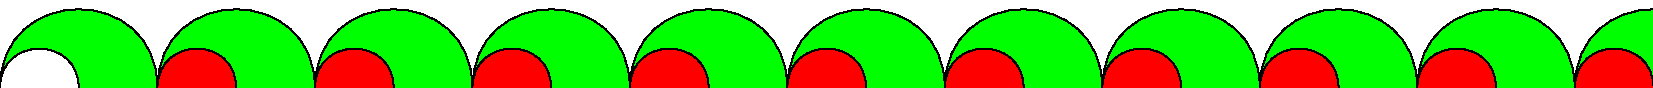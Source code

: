 
vardef teardrop(expr idx)(suffix guides)(suffix dirs) :=
        guides[idx+0]{dirs0}
      ..guides[idx+2]{dirs1}
      ..guides[idx+1]{dirs2}
      ..guides[idx+0]{dirs3}
      --cycle
enddef;


vardef teardrop_x(expr idx)(suffix guides)(expr m) :=
        guides[idx+0]{   m*guides[idx+0]}
      ..guides[idx+2]{-1*m*guides[idx+2]}
      ..guides[idx+1]{   m*guides[idx+1]}
      ..guides[idx+0]{-1*m*guides[idx+0]}
      --cycle
enddef;

%(
beginfig(0);
   n := 19;
   pair d[], e[];
   d0 = d2 = up;
   d1 = d3 = down;
   e0 = e2 = down;
   e1 = e3 = up;

   z0 = (0,0);

   (1cm,0)
   for i:=0upto 2*(n+1):
      = z[i+1]-z[i]
   endfor;

   path p[];
   for i:=0upto n:
      p[2*i  ] = teardrop(2*i  ,z,d); fill(p[2*i  ]) withcolor green; draw(p[2*i  ]);
      p[2*i+1] = teardrop(2*i+1,z,e); fill(p[2*i+1]) withcolor red;   draw(p[2*i+1]);
   endfor;
endfig;
%)
%(
beginfig(1);
   n := 36;

   pair spoke;
   spoke = (10cm,0);

   for i:=0upto 2*n+4:
      z[i] = spoke rotated (i*10);
   endfor;

   path p[];
   for i:=0upto 18:
      p[2*i  ] = teardrop_x(2*i  ,z, 1); fill(p[2*i  ]) withcolor green; draw(p[2*i  ]);
      p[2*i+1] = teardrop_x(2*i+1,z,-1); fill(p[2*i+1]) withcolor red;   draw(p[2*i+1]);
   endfor;
endfig;
%)
end;
